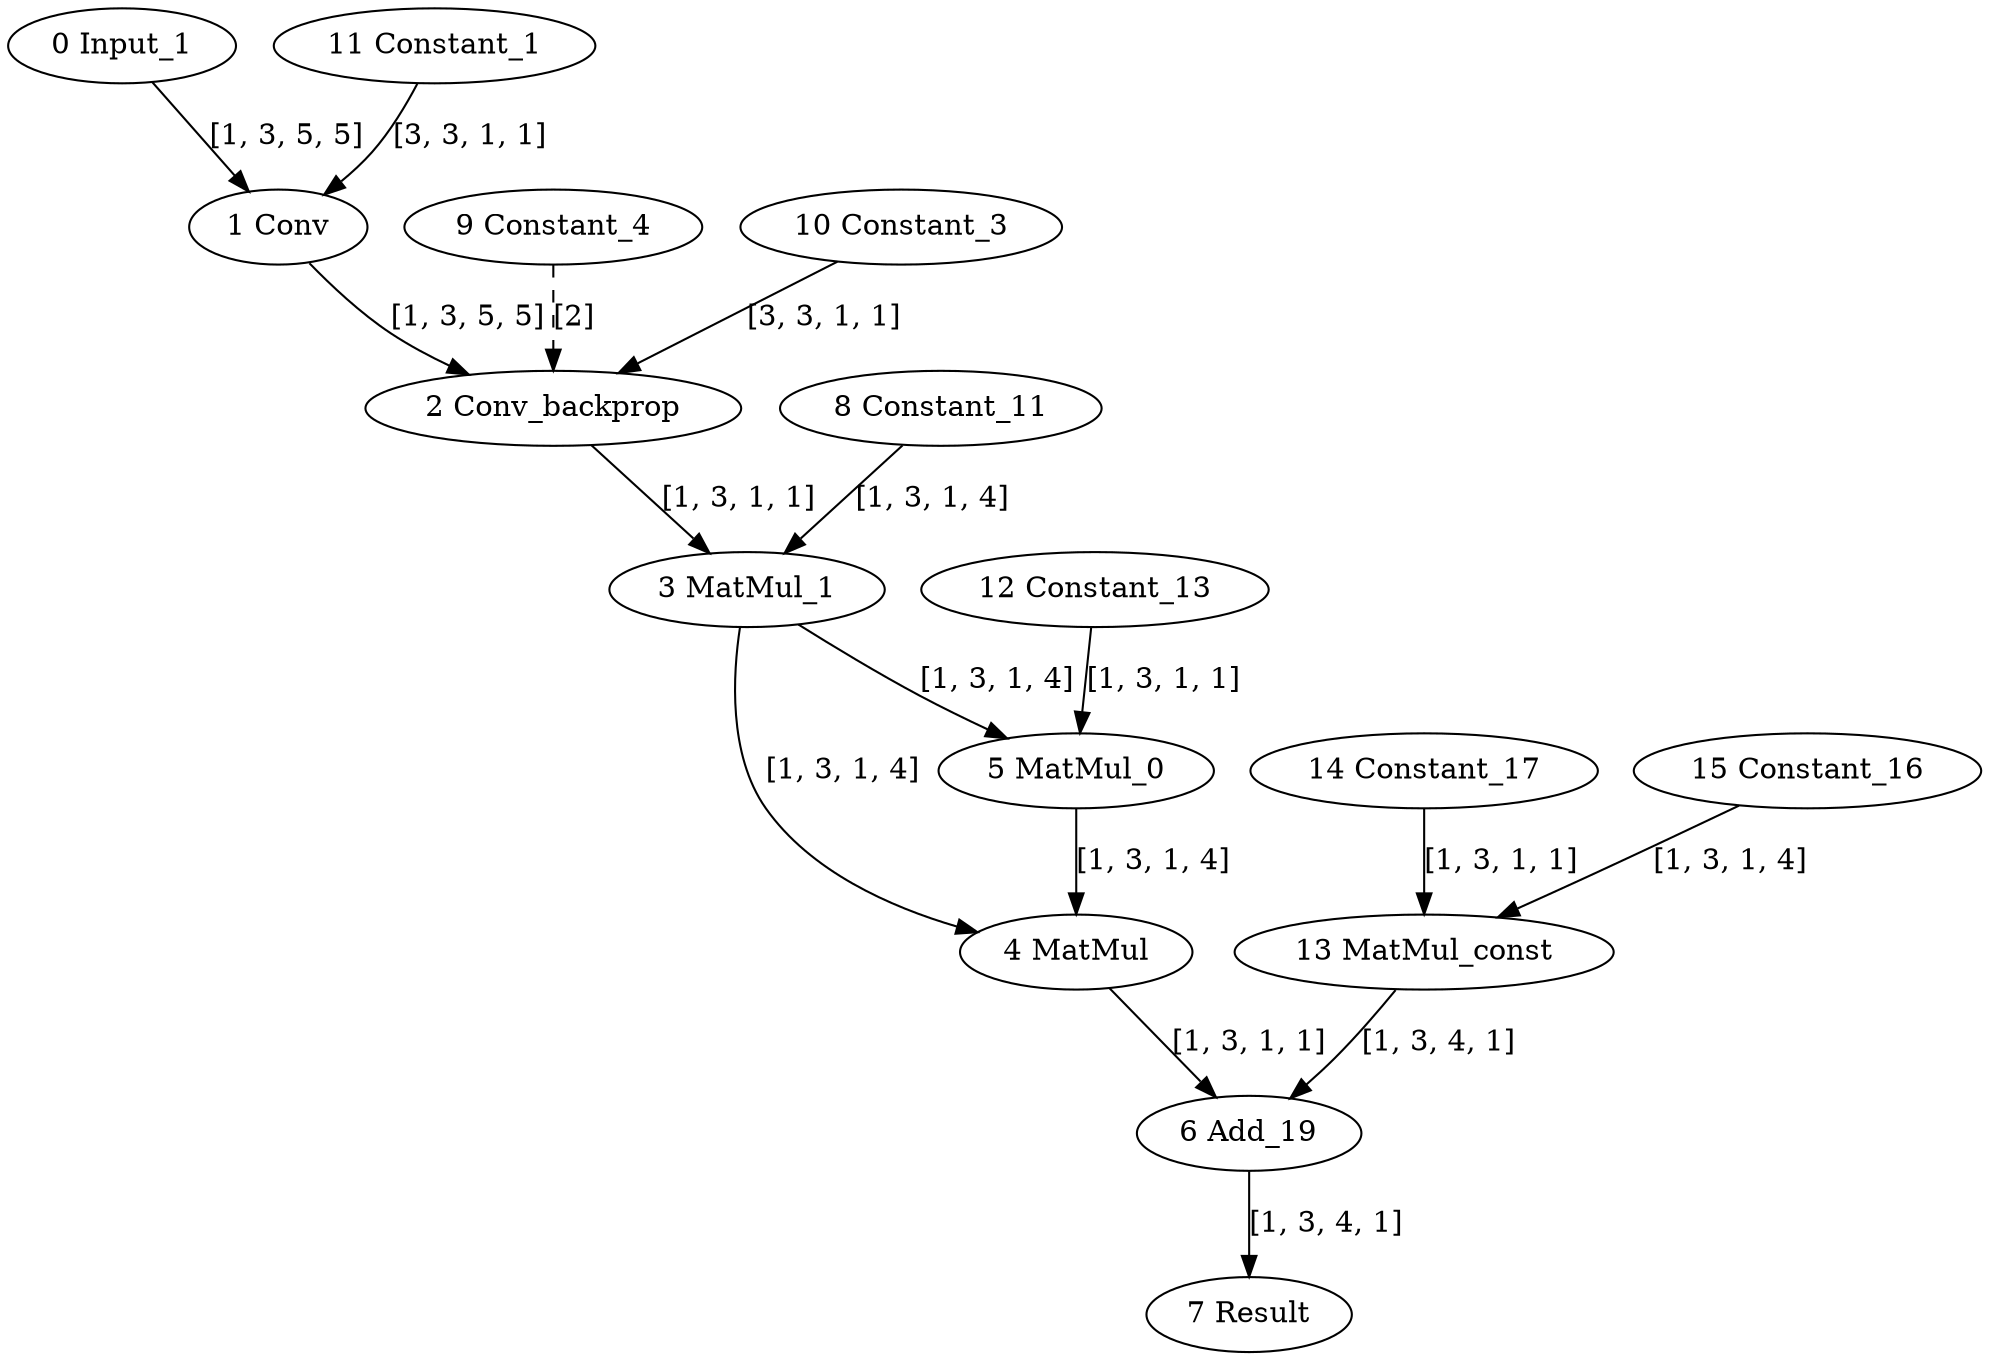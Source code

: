 strict digraph  {
"0 Input_1" [id=0, type=Parameter];
"1 Conv" [id=1, type=Convolution];
"2 Conv_backprop" [id=2, type=ConvolutionBackpropData];
"3 MatMul_1" [id=3, type=MatMul];
"4 MatMul" [id=4, type=MatMul];
"5 MatMul_0" [id=5, type=MatMul];
"6 Add_19" [id=6, type=Add];
"7 Result" [id=7, type=Result];
"8 Constant_11" [id=8, type=Constant];
"9 Constant_4" [id=9, type=Constant];
"10 Constant_3" [id=10, type=Constant];
"11 Constant_1" [id=11, type=Constant];
"12 Constant_13" [id=12, type=Constant];
"13 MatMul_const" [id=13, type=MatMul];
"14 Constant_17" [id=14, type=Constant];
"15 Constant_16" [id=15, type=Constant];
"0 Input_1" -> "1 Conv"  [label="[1, 3, 5, 5]", style=solid];
"1 Conv" -> "2 Conv_backprop"  [label="[1, 3, 5, 5]", style=solid];
"2 Conv_backprop" -> "3 MatMul_1"  [label="[1, 3, 1, 1]", style=solid];
"3 MatMul_1" -> "4 MatMul"  [label="[1, 3, 1, 4]", style=solid];
"3 MatMul_1" -> "5 MatMul_0"  [label="[1, 3, 1, 4]", style=solid];
"4 MatMul" -> "6 Add_19"  [label="[1, 3, 1, 1]", style=solid];
"5 MatMul_0" -> "4 MatMul"  [label="[1, 3, 1, 4]", style=solid];
"6 Add_19" -> "7 Result"  [label="[1, 3, 4, 1]", style=solid];
"8 Constant_11" -> "3 MatMul_1"  [label="[1, 3, 1, 4]", style=solid];
"9 Constant_4" -> "2 Conv_backprop"  [label="[2]", style=dashed];
"10 Constant_3" -> "2 Conv_backprop"  [label="[3, 3, 1, 1]", style=solid];
"11 Constant_1" -> "1 Conv"  [label="[3, 3, 1, 1]", style=solid];
"12 Constant_13" -> "5 MatMul_0"  [label="[1, 3, 1, 1]", style=solid];
"13 MatMul_const" -> "6 Add_19"  [label="[1, 3, 4, 1]", style=solid];
"14 Constant_17" -> "13 MatMul_const"  [label="[1, 3, 1, 1]", style=solid];
"15 Constant_16" -> "13 MatMul_const"  [label="[1, 3, 1, 4]", style=solid];
}
